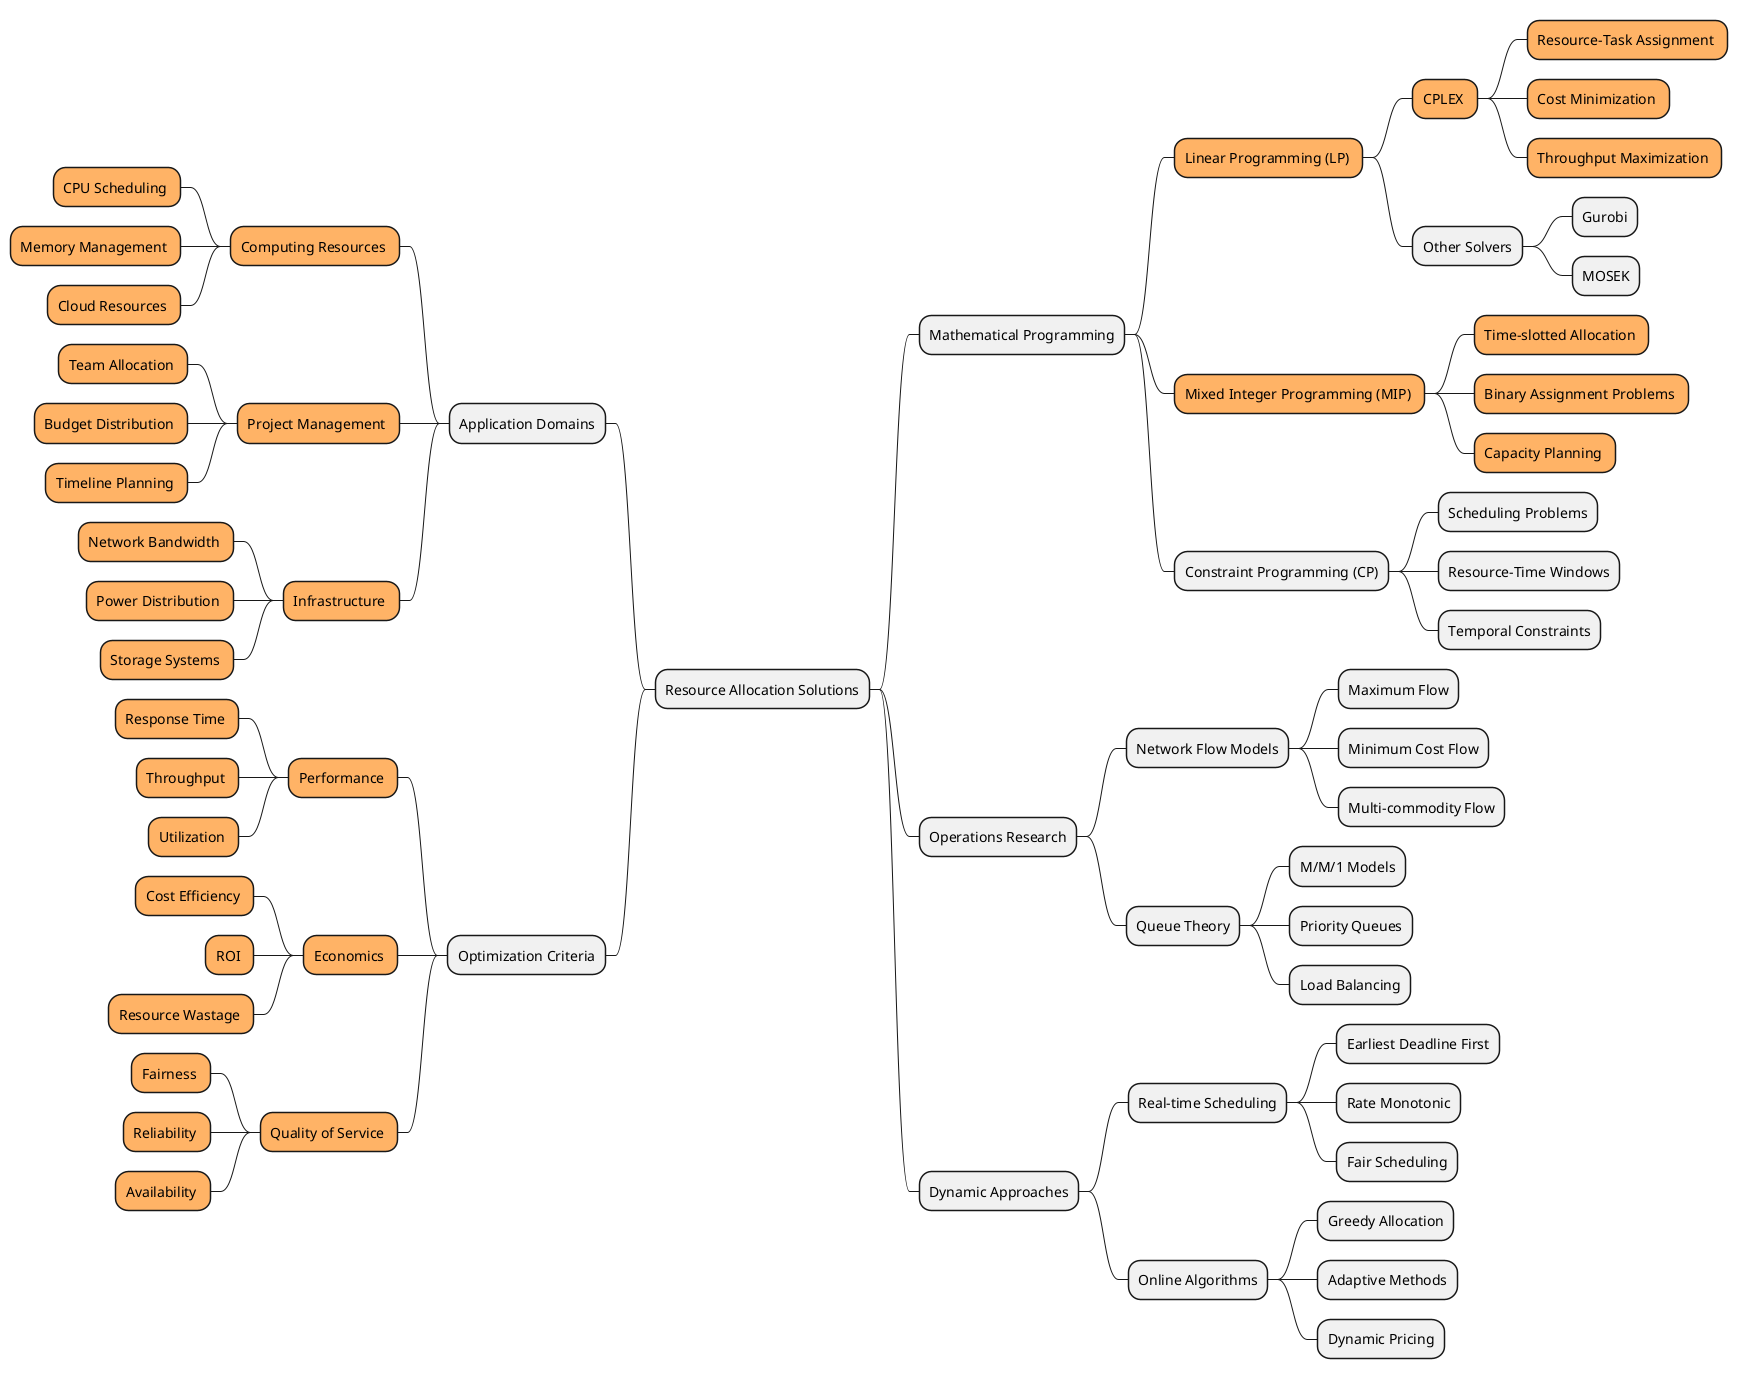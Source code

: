 @startmindmap
<style>
mindmapDiagram {
    .orange {
        BackgroundColor #FFB366
    }
}
</style>

* Resource Allocation Solutions
** Mathematical Programming
*** Linear Programming (LP) <<orange>>
**** CPLEX <<orange>>
***** Resource-Task Assignment <<orange>>
***** Cost Minimization <<orange>>
***** Throughput Maximization <<orange>>
**** Other Solvers
***** Gurobi
***** MOSEK
*** Mixed Integer Programming (MIP) <<orange>>
**** Time-slotted Allocation <<orange>>
**** Binary Assignment Problems <<orange>>
**** Capacity Planning <<orange>>
*** Constraint Programming (CP)
**** Scheduling Problems
**** Resource-Time Windows
**** Temporal Constraints

** Operations Research
*** Network Flow Models
**** Maximum Flow
**** Minimum Cost Flow
**** Multi-commodity Flow
*** Queue Theory
**** M/M/1 Models
**** Priority Queues
**** Load Balancing

** Dynamic Approaches
*** Real-time Scheduling
**** Earliest Deadline First
**** Rate Monotonic
**** Fair Scheduling
*** Online Algorithms
**** Greedy Allocation
**** Adaptive Methods
**** Dynamic Pricing
left side

** Application Domains
*** Computing Resources <<orange>>
**** CPU Scheduling <<orange>>
**** Memory Management <<orange>>
**** Cloud Resources <<orange>>
*** Project Management <<orange>>
**** Team Allocation <<orange>>
**** Budget Distribution <<orange>>
**** Timeline Planning <<orange>>
*** Infrastructure <<orange>>
**** Network Bandwidth <<orange>>
**** Power Distribution <<orange>>
**** Storage Systems <<orange>>

** Optimization Criteria
*** Performance <<orange>>
**** Response Time <<orange>>
**** Throughput <<orange>>
**** Utilization <<orange>>
*** Economics <<orange>>
**** Cost Efficiency <<orange>>
**** ROI <<orange>>
**** Resource Wastage <<orange>>
*** Quality of Service <<orange>>
**** Fairness <<orange>>
**** Reliability <<orange>>
**** Availability <<orange>>
@endmindmap
